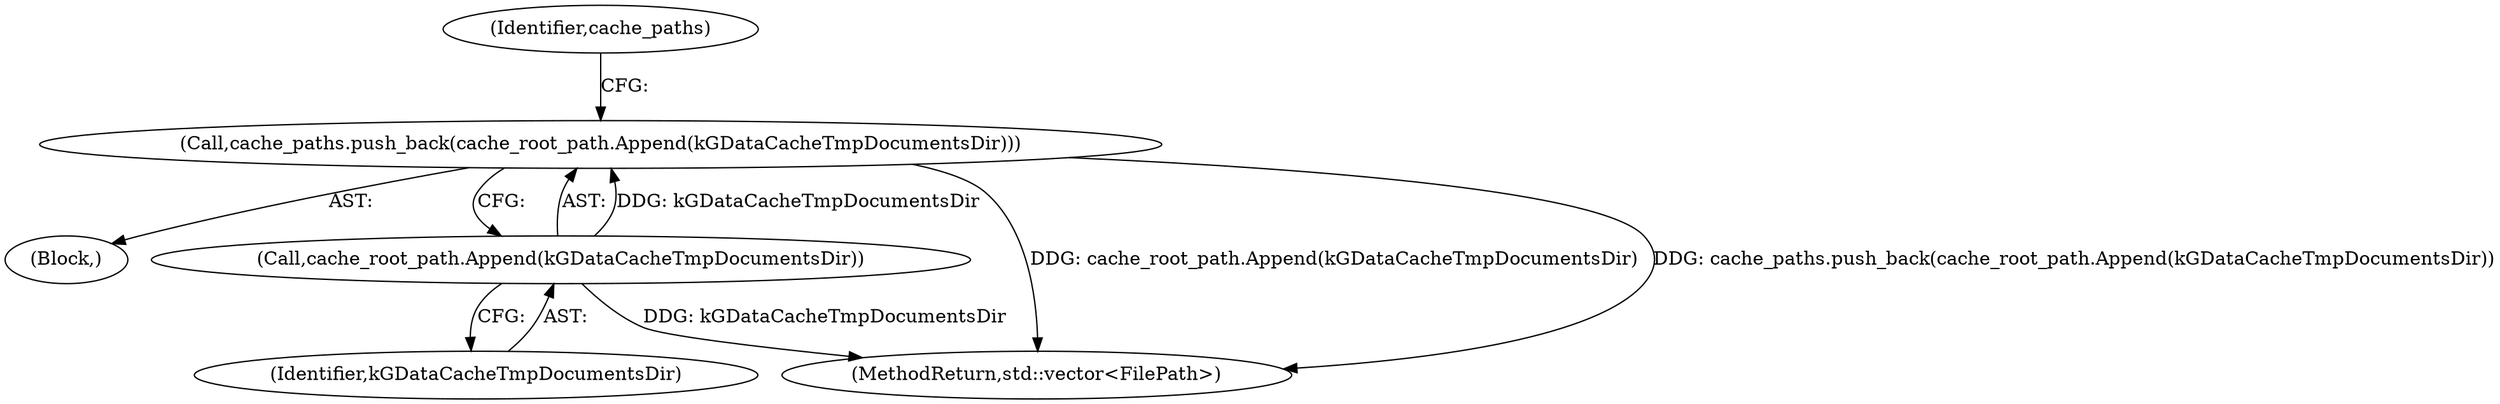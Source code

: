 digraph "1_Chrome_baef1ffd73db183ca50c854e1779ed7f6e5100a8_0@del" {
"1000122" [label="(Call,cache_paths.push_back(cache_root_path.Append(kGDataCacheTmpDocumentsDir)))"];
"1000123" [label="(Call,cache_root_path.Append(kGDataCacheTmpDocumentsDir))"];
"1000102" [label="(Block,)"];
"1000127" [label="(MethodReturn,std::vector<FilePath>)"];
"1000126" [label="(Identifier,cache_paths)"];
"1000123" [label="(Call,cache_root_path.Append(kGDataCacheTmpDocumentsDir))"];
"1000122" [label="(Call,cache_paths.push_back(cache_root_path.Append(kGDataCacheTmpDocumentsDir)))"];
"1000124" [label="(Identifier,kGDataCacheTmpDocumentsDir)"];
"1000122" -> "1000102"  [label="AST: "];
"1000122" -> "1000123"  [label="CFG: "];
"1000123" -> "1000122"  [label="AST: "];
"1000126" -> "1000122"  [label="CFG: "];
"1000122" -> "1000127"  [label="DDG: cache_root_path.Append(kGDataCacheTmpDocumentsDir)"];
"1000122" -> "1000127"  [label="DDG: cache_paths.push_back(cache_root_path.Append(kGDataCacheTmpDocumentsDir))"];
"1000123" -> "1000122"  [label="DDG: kGDataCacheTmpDocumentsDir"];
"1000123" -> "1000124"  [label="CFG: "];
"1000124" -> "1000123"  [label="AST: "];
"1000123" -> "1000127"  [label="DDG: kGDataCacheTmpDocumentsDir"];
}
